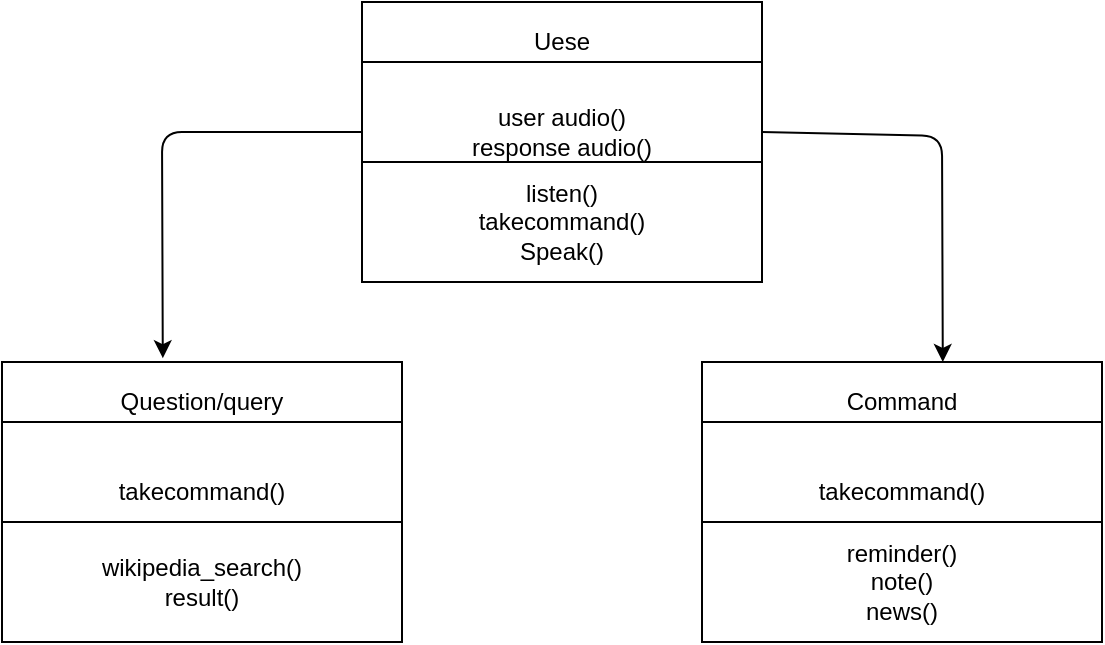 <mxfile>
    <diagram id="KK59aHNq2XV3UxuYk307" name="Page-1">
        <mxGraphModel dx="732" dy="307" grid="1" gridSize="10" guides="1" tooltips="1" connect="1" arrows="1" fold="1" page="1" pageScale="1" pageWidth="850" pageHeight="1100" math="0" shadow="0">
            <root>
                <mxCell id="0"/>
                <mxCell id="1" parent="0"/>
                <mxCell id="3" value="Uese" style="rounded=0;whiteSpace=wrap;html=1;" vertex="1" parent="1">
                    <mxGeometry x="240" y="60" width="200" height="40" as="geometry"/>
                </mxCell>
                <mxCell id="4" value="user audio()&lt;br&gt;response audio()" style="rounded=0;whiteSpace=wrap;html=1;" vertex="1" parent="1">
                    <mxGeometry x="240" y="90" width="200" height="70" as="geometry"/>
                </mxCell>
                <mxCell id="5" style="edgeStyle=orthogonalEdgeStyle;rounded=0;orthogonalLoop=1;jettySize=auto;html=1;exitX=0.5;exitY=1;exitDx=0;exitDy=0;" edge="1" parent="1" source="4" target="4">
                    <mxGeometry relative="1" as="geometry"/>
                </mxCell>
                <mxCell id="6" value="listen()&lt;br&gt;takecommand()&lt;br&gt;Speak()" style="rounded=0;whiteSpace=wrap;html=1;" vertex="1" parent="1">
                    <mxGeometry x="240" y="140" width="200" height="60" as="geometry"/>
                </mxCell>
                <mxCell id="9" value="Question/query" style="rounded=0;whiteSpace=wrap;html=1;" vertex="1" parent="1">
                    <mxGeometry x="60" y="240" width="200" height="40" as="geometry"/>
                </mxCell>
                <mxCell id="10" value="takecommand()" style="rounded=0;whiteSpace=wrap;html=1;" vertex="1" parent="1">
                    <mxGeometry x="60" y="270" width="200" height="70" as="geometry"/>
                </mxCell>
                <mxCell id="11" style="edgeStyle=orthogonalEdgeStyle;rounded=0;orthogonalLoop=1;jettySize=auto;html=1;exitX=0.5;exitY=1;exitDx=0;exitDy=0;" edge="1" source="10" target="10" parent="1">
                    <mxGeometry relative="1" as="geometry"/>
                </mxCell>
                <mxCell id="12" value="wikipedia_search()&lt;br&gt;result()&lt;br&gt;" style="rounded=0;whiteSpace=wrap;html=1;" vertex="1" parent="1">
                    <mxGeometry x="60" y="320" width="200" height="60" as="geometry"/>
                </mxCell>
                <mxCell id="13" value="Command" style="rounded=0;whiteSpace=wrap;html=1;" vertex="1" parent="1">
                    <mxGeometry x="410" y="240" width="200" height="40" as="geometry"/>
                </mxCell>
                <mxCell id="14" value="takecommand()&lt;br&gt;" style="rounded=0;whiteSpace=wrap;html=1;" vertex="1" parent="1">
                    <mxGeometry x="410" y="270" width="200" height="70" as="geometry"/>
                </mxCell>
                <mxCell id="15" style="edgeStyle=orthogonalEdgeStyle;rounded=0;orthogonalLoop=1;jettySize=auto;html=1;exitX=0.5;exitY=1;exitDx=0;exitDy=0;" edge="1" source="14" target="14" parent="1">
                    <mxGeometry relative="1" as="geometry"/>
                </mxCell>
                <mxCell id="16" value="reminder()&lt;br&gt;note()&lt;br&gt;news()" style="rounded=0;whiteSpace=wrap;html=1;" vertex="1" parent="1">
                    <mxGeometry x="410" y="320" width="200" height="60" as="geometry"/>
                </mxCell>
                <mxCell id="17" value="" style="endArrow=classic;html=1;entryX=0.402;entryY=-0.048;entryDx=0;entryDy=0;exitX=0;exitY=0.5;exitDx=0;exitDy=0;entryPerimeter=0;" edge="1" parent="1" source="4" target="9">
                    <mxGeometry width="50" height="50" relative="1" as="geometry">
                        <mxPoint x="400" y="140" as="sourcePoint"/>
                        <mxPoint x="120" y="125" as="targetPoint"/>
                        <Array as="points">
                            <mxPoint x="140" y="125"/>
                        </Array>
                    </mxGeometry>
                </mxCell>
                <mxCell id="18" value="" style="endArrow=classic;html=1;entryX=0.402;entryY=-0.048;entryDx=0;entryDy=0;exitX=1;exitY=0.5;exitDx=0;exitDy=0;entryPerimeter=0;" edge="1" parent="1" source="4">
                    <mxGeometry width="50" height="50" relative="1" as="geometry">
                        <mxPoint x="630" y="126.92" as="sourcePoint"/>
                        <mxPoint x="530.4" y="240.0" as="targetPoint"/>
                        <Array as="points">
                            <mxPoint x="530" y="126.92"/>
                        </Array>
                    </mxGeometry>
                </mxCell>
            </root>
        </mxGraphModel>
    </diagram>
</mxfile>